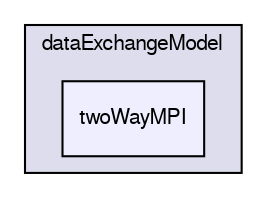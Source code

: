 digraph "/home/cgoniva/CFDEM/CFDEM-x.x-2.1.x/CFDEMcoupling-PUBLIC/src/lagrangian/cfdemParticle/subModels/dataExchangeModel/twoWayMPI" {
  compound=true
  node [ fontsize="10", fontname="FreeSans"];
  edge [ labelfontsize="10", labelfontname="FreeSans"];
  subgraph clusterdir_6088fb60336f5ae13c9242ffda1677a9 {
    graph [ bgcolor="#ddddee", pencolor="black", label="dataExchangeModel" fontname="FreeSans", fontsize="10", URL="dir_6088fb60336f5ae13c9242ffda1677a9.html"]
  dir_a29d399edcca74eab6a49c1430eef6e7 [shape=box, label="twoWayMPI", style="filled", fillcolor="#eeeeff", pencolor="black", URL="dir_a29d399edcca74eab6a49c1430eef6e7.html"];
  }
}
